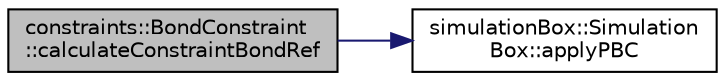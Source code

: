 digraph "constraints::BondConstraint::calculateConstraintBondRef"
{
 // LATEX_PDF_SIZE
  edge [fontname="Helvetica",fontsize="10",labelfontname="Helvetica",labelfontsize="10"];
  node [fontname="Helvetica",fontsize="10",shape=record];
  rankdir="LR";
  Node1 [label="constraints::BondConstraint\l::calculateConstraintBondRef",height=0.2,width=0.4,color="black", fillcolor="grey75", style="filled", fontcolor="black",tooltip="calculates the reference bond data of a bond constraint"];
  Node1 -> Node2 [color="midnightblue",fontsize="10",style="solid",fontname="Helvetica"];
  Node2 [label="simulationBox::Simulation\lBox::applyPBC",height=0.2,width=0.4,color="black", fillcolor="white", style="filled",URL="$classsimulationBox_1_1SimulationBox.html#a4534218795fee8fdc6c8582d9bf3caea",tooltip=" "];
}
